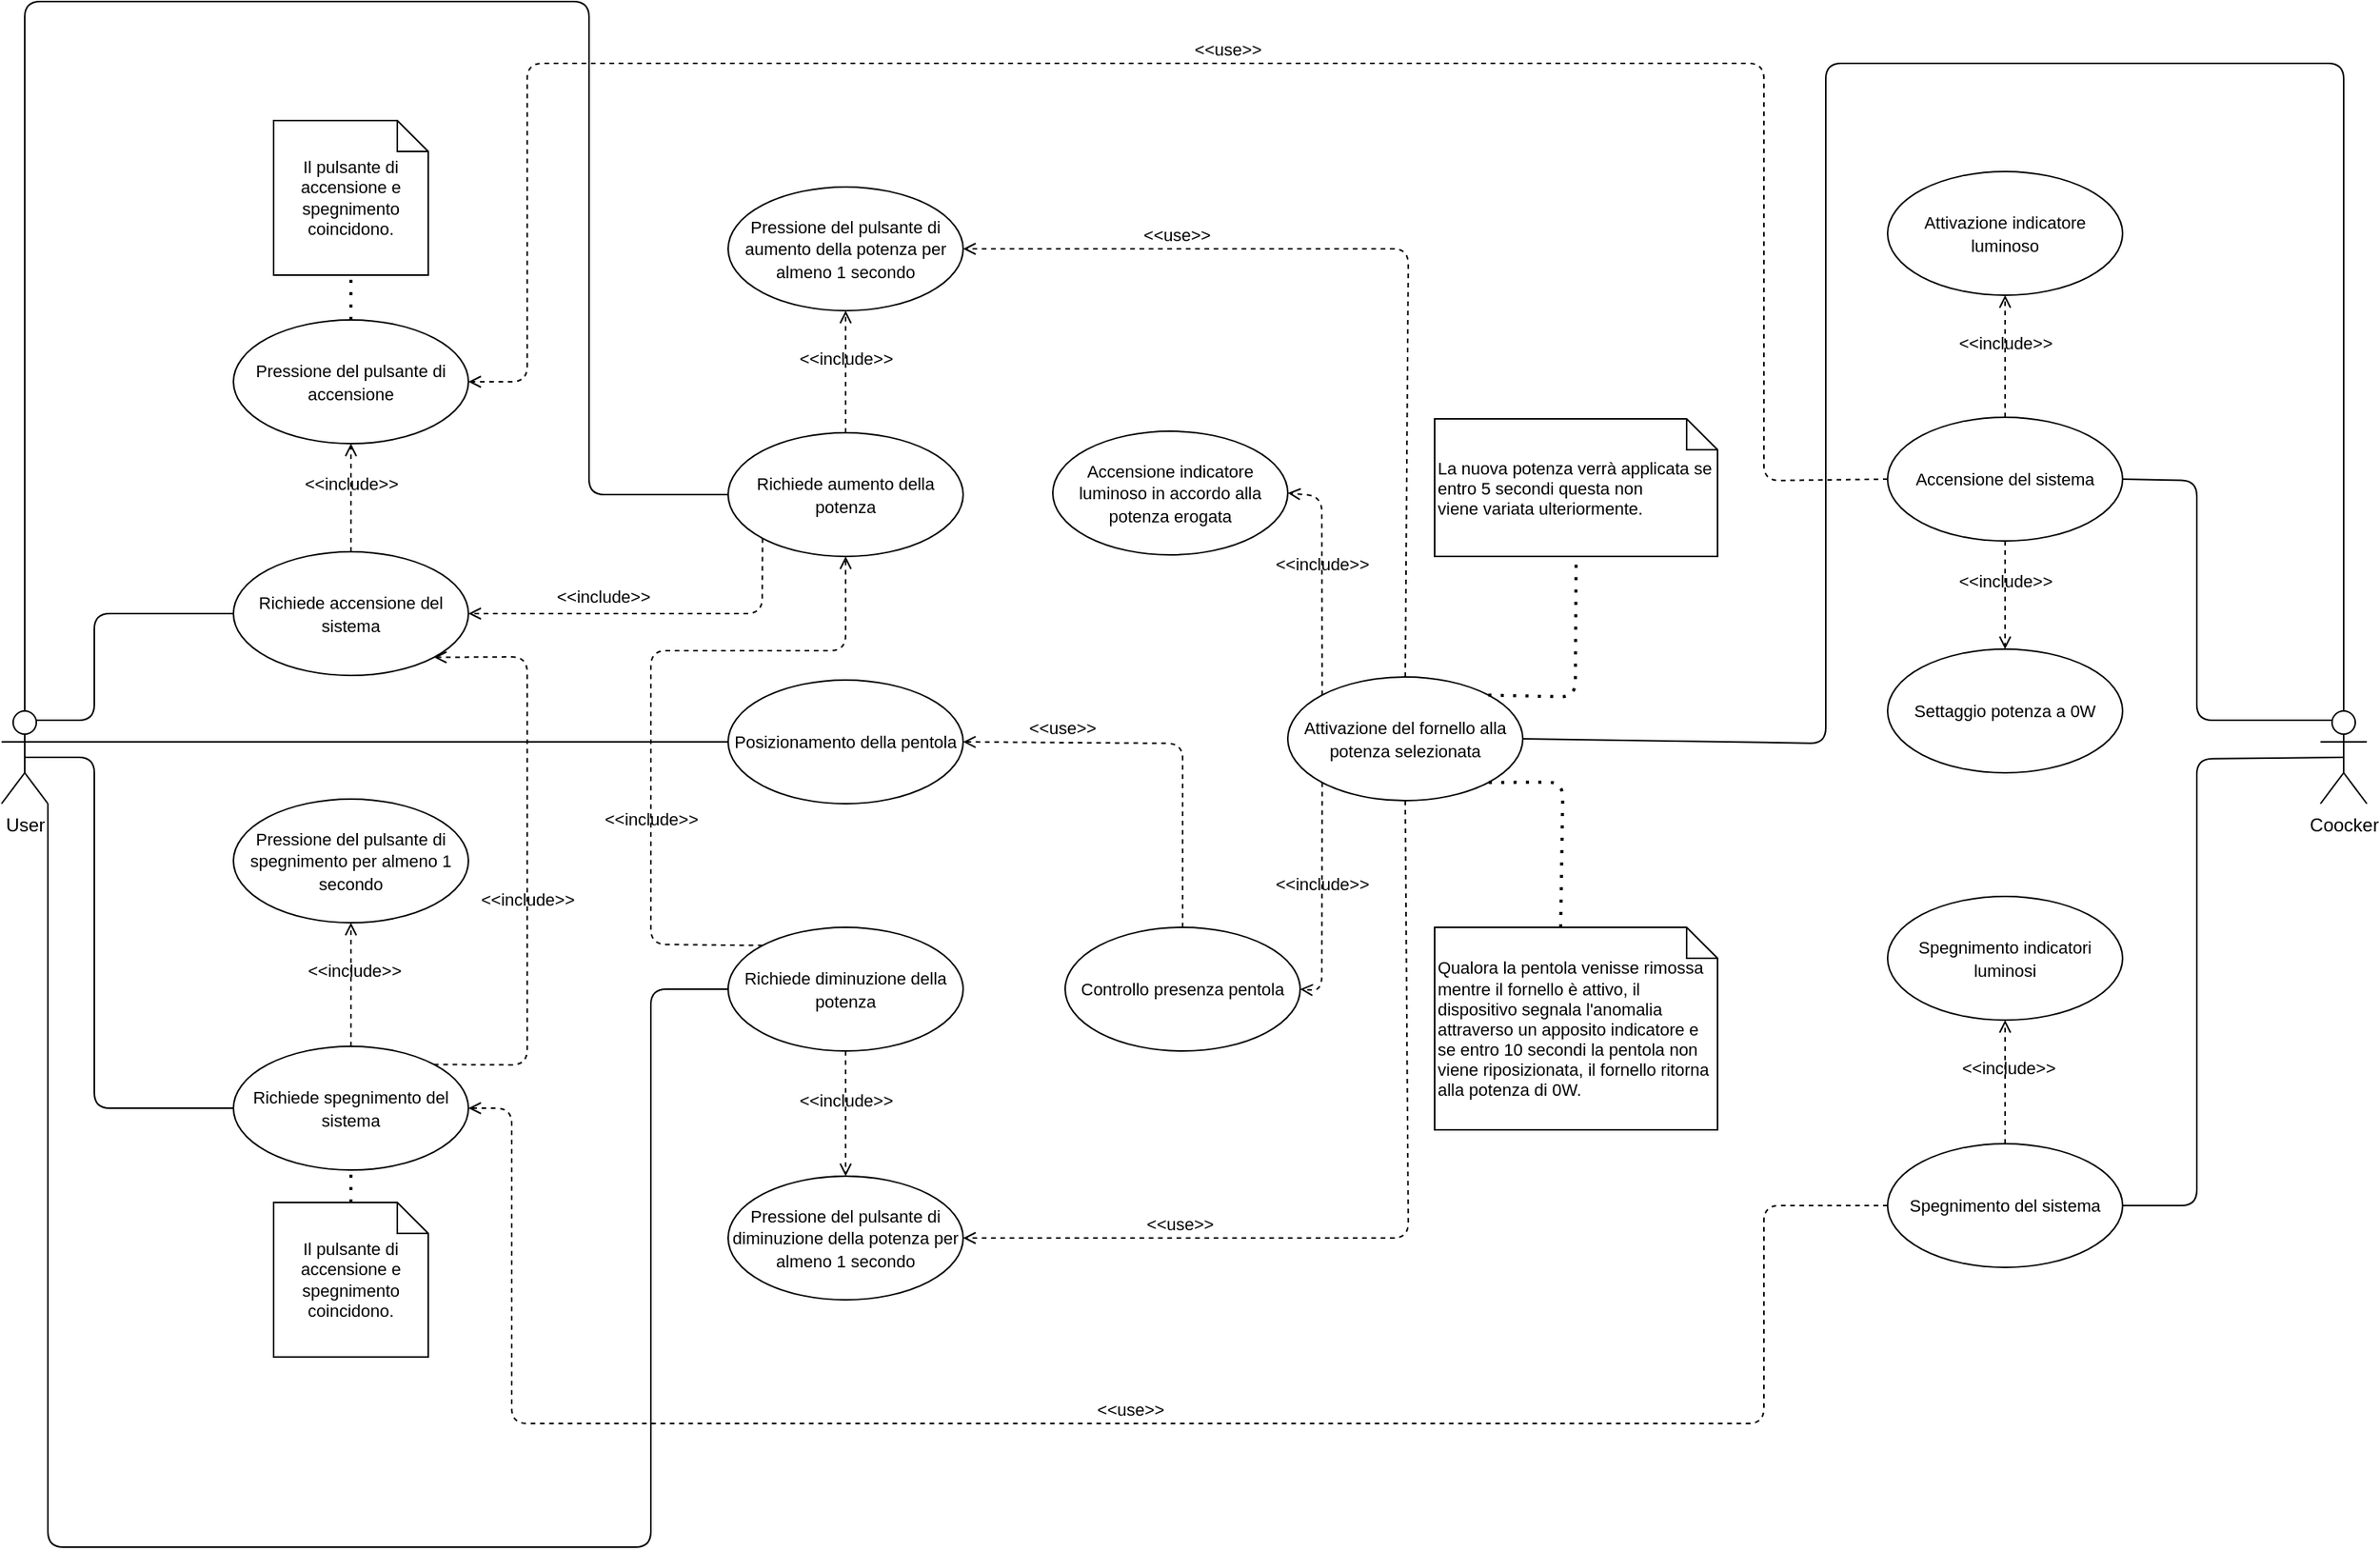 <mxfile scale="2" border="0">
    <diagram id="H_bka_uvc2m1z5hm4pM-" name="useCaseDiagramMerged">
        <mxGraphModel dx="2171" dy="2077" grid="1" gridSize="10" guides="1" tooltips="1" connect="1" arrows="1" fold="1" page="1" pageScale="1" pageWidth="827" pageHeight="1169" math="0" shadow="0">
            <root>
                <mxCell id="0"/>
                <mxCell id="1" parent="0"/>
                <mxCell id="Ls0L_75_kJ0PLhLrq7M0-1" value="User" style="shape=umlActor;html=1;verticalLabelPosition=bottom;verticalAlign=top;align=center;" vertex="1" parent="1">
                    <mxGeometry x="60" y="499" width="30" height="60" as="geometry"/>
                </mxCell>
                <mxCell id="Ls0L_75_kJ0PLhLrq7M0-2" value="Coocker" style="shape=umlActor;html=1;verticalLabelPosition=bottom;verticalAlign=top;align=center;" vertex="1" parent="1">
                    <mxGeometry x="1560" y="499" width="30" height="60" as="geometry"/>
                </mxCell>
                <mxCell id="Ls0L_75_kJ0PLhLrq7M0-3" value="&lt;font style=&quot;font-size: 11px;&quot;&gt;Pressione del pulsante di accensione&lt;/font&gt;" style="ellipse;whiteSpace=wrap;html=1;" vertex="1" parent="1">
                    <mxGeometry x="210" y="246" width="152" height="80" as="geometry"/>
                </mxCell>
                <mxCell id="Ls0L_75_kJ0PLhLrq7M0-4" value="&lt;font style=&quot;font-size: 11px;&quot;&gt;Richiede accensione del sistema&lt;/font&gt;" style="ellipse;whiteSpace=wrap;html=1;" vertex="1" parent="1">
                    <mxGeometry x="210" y="396" width="152" height="80" as="geometry"/>
                </mxCell>
                <mxCell id="Ls0L_75_kJ0PLhLrq7M0-5" value="&lt;font style=&quot;font-size: 11px;&quot;&gt;Pressione del pulsante di spegnimento per almeno 1 secondo&lt;/font&gt;" style="ellipse;whiteSpace=wrap;html=1;" vertex="1" parent="1">
                    <mxGeometry x="210" y="556" width="152" height="80" as="geometry"/>
                </mxCell>
                <mxCell id="Ls0L_75_kJ0PLhLrq7M0-6" value="&lt;font style=&quot;font-size: 11px;&quot;&gt;Richiede spegnimento del sistema&lt;/font&gt;" style="ellipse;whiteSpace=wrap;html=1;" vertex="1" parent="1">
                    <mxGeometry x="210" y="716" width="152" height="80" as="geometry"/>
                </mxCell>
                <mxCell id="Ls0L_75_kJ0PLhLrq7M0-9" value="&amp;lt;&amp;lt;include&amp;gt;&amp;gt;" style="edgeStyle=none;html=1;endArrow=open;verticalAlign=bottom;dashed=1;labelBackgroundColor=none;fontSize=11;exitX=0.5;exitY=0;exitDx=0;exitDy=0;" edge="1" parent="1" source="Ls0L_75_kJ0PLhLrq7M0-4" target="Ls0L_75_kJ0PLhLrq7M0-3">
                    <mxGeometry width="160" relative="1" as="geometry">
                        <mxPoint x="228" y="436" as="sourcePoint"/>
                        <mxPoint x="286" y="336" as="targetPoint"/>
                    </mxGeometry>
                </mxCell>
                <mxCell id="Ls0L_75_kJ0PLhLrq7M0-10" value="&amp;lt;&amp;lt;include&amp;gt;&amp;gt;" style="edgeStyle=none;html=1;endArrow=open;verticalAlign=bottom;dashed=1;labelBackgroundColor=none;fontSize=11;entryX=0.5;entryY=1;entryDx=0;entryDy=0;exitX=0.5;exitY=0;exitDx=0;exitDy=0;" edge="1" parent="1" source="Ls0L_75_kJ0PLhLrq7M0-6" target="Ls0L_75_kJ0PLhLrq7M0-5">
                    <mxGeometry y="-2" width="160" relative="1" as="geometry">
                        <mxPoint x="228" y="706" as="sourcePoint"/>
                        <mxPoint x="388" y="706" as="targetPoint"/>
                        <mxPoint as="offset"/>
                    </mxGeometry>
                </mxCell>
                <mxCell id="Ls0L_75_kJ0PLhLrq7M0-11" value="Il pulsante di accensione e spegnimento coincidono." style="shape=note;size=20;whiteSpace=wrap;html=1;fontSize=11;" vertex="1" parent="1">
                    <mxGeometry x="236" y="117" width="100" height="100" as="geometry"/>
                </mxCell>
                <mxCell id="Ls0L_75_kJ0PLhLrq7M0-12" value="" style="endArrow=none;dashed=1;html=1;dashPattern=1 3;strokeWidth=2;fontSize=11;entryX=0.5;entryY=1;entryDx=0;entryDy=0;entryPerimeter=0;exitX=0.5;exitY=0;exitDx=0;exitDy=0;" edge="1" parent="1" source="Ls0L_75_kJ0PLhLrq7M0-3" target="Ls0L_75_kJ0PLhLrq7M0-11">
                    <mxGeometry width="50" height="50" relative="1" as="geometry">
                        <mxPoint x="261" y="207" as="sourcePoint"/>
                        <mxPoint x="311" y="157" as="targetPoint"/>
                    </mxGeometry>
                </mxCell>
                <mxCell id="Ls0L_75_kJ0PLhLrq7M0-13" value="Il pulsante di accensione e spegnimento coincidono." style="shape=note;size=20;whiteSpace=wrap;html=1;fontSize=11;" vertex="1" parent="1">
                    <mxGeometry x="236" y="817" width="100" height="100" as="geometry"/>
                </mxCell>
                <mxCell id="Ls0L_75_kJ0PLhLrq7M0-14" value="" style="endArrow=none;dashed=1;html=1;dashPattern=1 3;strokeWidth=2;fontSize=11;entryX=0.5;entryY=1;entryDx=0;entryDy=0;exitX=0.5;exitY=0;exitDx=0;exitDy=0;exitPerimeter=0;" edge="1" parent="1" source="Ls0L_75_kJ0PLhLrq7M0-13" target="Ls0L_75_kJ0PLhLrq7M0-6">
                    <mxGeometry width="50" height="50" relative="1" as="geometry">
                        <mxPoint x="286" y="917" as="sourcePoint"/>
                        <mxPoint x="288" y="817" as="targetPoint"/>
                    </mxGeometry>
                </mxCell>
                <mxCell id="Ls0L_75_kJ0PLhLrq7M0-15" value="&lt;font style=&quot;font-size: 11px;&quot;&gt;Accensione del sistema&lt;/font&gt;" style="ellipse;whiteSpace=wrap;html=1;" vertex="1" parent="1">
                    <mxGeometry x="1280" y="309" width="152" height="80" as="geometry"/>
                </mxCell>
                <mxCell id="Ls0L_75_kJ0PLhLrq7M0-16" value="&lt;font style=&quot;font-size: 11px;&quot;&gt;Settaggio potenza a 0W&lt;/font&gt;" style="ellipse;whiteSpace=wrap;html=1;" vertex="1" parent="1">
                    <mxGeometry x="1280" y="459" width="152" height="80" as="geometry"/>
                </mxCell>
                <mxCell id="Ls0L_75_kJ0PLhLrq7M0-17" value="&lt;font style=&quot;font-size: 11px;&quot;&gt;Spegnimento indicatori luminosi&lt;br&gt;&lt;/font&gt;" style="ellipse;whiteSpace=wrap;html=1;" vertex="1" parent="1">
                    <mxGeometry x="1280" y="619" width="152" height="80" as="geometry"/>
                </mxCell>
                <mxCell id="Ls0L_75_kJ0PLhLrq7M0-18" value="&lt;font style=&quot;font-size: 11px;&quot;&gt;Spegnimento del sistema&lt;/font&gt;" style="ellipse;whiteSpace=wrap;html=1;" vertex="1" parent="1">
                    <mxGeometry x="1280" y="779" width="152" height="80" as="geometry"/>
                </mxCell>
                <mxCell id="Ls0L_75_kJ0PLhLrq7M0-19" value="&amp;lt;&amp;lt;include&amp;gt;&amp;gt;" style="edgeStyle=none;html=1;endArrow=open;verticalAlign=bottom;dashed=1;labelBackgroundColor=none;fontSize=11;exitX=0.5;exitY=1;exitDx=0;exitDy=0;entryX=0.5;entryY=0;entryDx=0;entryDy=0;" edge="1" parent="1" source="Ls0L_75_kJ0PLhLrq7M0-15" target="Ls0L_75_kJ0PLhLrq7M0-16">
                    <mxGeometry width="160" relative="1" as="geometry">
                        <mxPoint x="1298" y="499" as="sourcePoint"/>
                        <mxPoint x="1410" y="420" as="targetPoint"/>
                    </mxGeometry>
                </mxCell>
                <mxCell id="Ls0L_75_kJ0PLhLrq7M0-20" value="&amp;lt;&amp;lt;include&amp;gt;&amp;gt;" style="edgeStyle=none;html=1;endArrow=open;verticalAlign=bottom;dashed=1;labelBackgroundColor=none;fontSize=11;entryX=0.5;entryY=1;entryDx=0;entryDy=0;exitX=0.5;exitY=0;exitDx=0;exitDy=0;" edge="1" parent="1" source="Ls0L_75_kJ0PLhLrq7M0-18" target="Ls0L_75_kJ0PLhLrq7M0-17">
                    <mxGeometry y="-2" width="160" relative="1" as="geometry">
                        <mxPoint x="1298" y="769" as="sourcePoint"/>
                        <mxPoint x="1458" y="769" as="targetPoint"/>
                        <mxPoint as="offset"/>
                    </mxGeometry>
                </mxCell>
                <mxCell id="Ls0L_75_kJ0PLhLrq7M0-23" value="&lt;font style=&quot;font-size: 11px;&quot;&gt;Attivazione indicatore luminoso&lt;/font&gt;" style="ellipse;whiteSpace=wrap;html=1;" vertex="1" parent="1">
                    <mxGeometry x="1280" y="150" width="152" height="80" as="geometry"/>
                </mxCell>
                <mxCell id="Ls0L_75_kJ0PLhLrq7M0-24" value="&amp;lt;&amp;lt;include&amp;gt;&amp;gt;" style="edgeStyle=none;html=1;endArrow=open;verticalAlign=bottom;dashed=1;labelBackgroundColor=none;fontSize=11;exitX=0.5;exitY=0;exitDx=0;exitDy=0;" edge="1" parent="1" source="Ls0L_75_kJ0PLhLrq7M0-15" target="Ls0L_75_kJ0PLhLrq7M0-23">
                    <mxGeometry width="160" relative="1" as="geometry">
                        <mxPoint x="1366" y="399" as="sourcePoint"/>
                        <mxPoint x="1366" y="469" as="targetPoint"/>
                    </mxGeometry>
                </mxCell>
                <mxCell id="Ls0L_75_kJ0PLhLrq7M0-25" value="&amp;lt;&amp;lt;use&amp;gt;&amp;gt;" style="edgeStyle=none;html=1;endArrow=open;verticalAlign=bottom;dashed=1;labelBackgroundColor=none;fontSize=11;exitX=0;exitY=0.5;exitDx=0;exitDy=0;entryX=1;entryY=0.5;entryDx=0;entryDy=0;" edge="1" parent="1" source="Ls0L_75_kJ0PLhLrq7M0-15" target="Ls0L_75_kJ0PLhLrq7M0-3">
                    <mxGeometry width="160" relative="1" as="geometry">
                        <mxPoint x="976" y="349" as="sourcePoint"/>
                        <mxPoint x="810" y="340" as="targetPoint"/>
                        <Array as="points">
                            <mxPoint x="1200" y="350"/>
                            <mxPoint x="1200" y="80"/>
                            <mxPoint x="400" y="80"/>
                            <mxPoint x="400" y="286"/>
                        </Array>
                    </mxGeometry>
                </mxCell>
                <mxCell id="Ls0L_75_kJ0PLhLrq7M0-26" value="&amp;lt;&amp;lt;use&amp;gt;&amp;gt;" style="edgeStyle=none;html=1;endArrow=open;verticalAlign=bottom;dashed=1;labelBackgroundColor=none;fontSize=11;exitX=0;exitY=0.5;exitDx=0;exitDy=0;entryX=1;entryY=0.5;entryDx=0;entryDy=0;" edge="1" parent="1" source="Ls0L_75_kJ0PLhLrq7M0-18" target="Ls0L_75_kJ0PLhLrq7M0-6">
                    <mxGeometry width="160" relative="1" as="geometry">
                        <mxPoint x="871.0" y="710" as="sourcePoint"/>
                        <mxPoint x="755.0" y="710" as="targetPoint"/>
                        <Array as="points">
                            <mxPoint x="1200" y="819"/>
                            <mxPoint x="1200" y="960"/>
                            <mxPoint x="390" y="960"/>
                            <mxPoint x="390" y="756"/>
                        </Array>
                    </mxGeometry>
                </mxCell>
                <mxCell id="x5owpVDUKT_WlZzTMBwm-3" value="&lt;font style=&quot;font-size: 11px;&quot;&gt;Pressione del pulsante di aumento della potenza per almeno 1 secondo&lt;/font&gt;" style="ellipse;whiteSpace=wrap;html=1;" vertex="1" parent="1">
                    <mxGeometry x="530" y="160" width="152" height="80" as="geometry"/>
                </mxCell>
                <mxCell id="x5owpVDUKT_WlZzTMBwm-4" value="&lt;font style=&quot;font-size: 11px;&quot;&gt;Richiede aumento della potenza&lt;/font&gt;" style="ellipse;whiteSpace=wrap;html=1;" vertex="1" parent="1">
                    <mxGeometry x="530" y="319" width="152" height="80" as="geometry"/>
                </mxCell>
                <mxCell id="x5owpVDUKT_WlZzTMBwm-5" value="&lt;font style=&quot;font-size: 11px;&quot;&gt;Richiede diminuzione della potenza&lt;/font&gt;" style="ellipse;whiteSpace=wrap;html=1;" vertex="1" parent="1">
                    <mxGeometry x="530" y="639" width="152" height="80" as="geometry"/>
                </mxCell>
                <mxCell id="x5owpVDUKT_WlZzTMBwm-6" value="&lt;font style=&quot;font-size: 11px;&quot;&gt;Pressione del pulsante di diminuzione della potenza per almeno 1 secondo&lt;/font&gt;" style="ellipse;whiteSpace=wrap;html=1;" vertex="1" parent="1">
                    <mxGeometry x="530" y="800" width="152" height="80" as="geometry"/>
                </mxCell>
                <mxCell id="x5owpVDUKT_WlZzTMBwm-8" value="&amp;lt;&amp;lt;include&amp;gt;&amp;gt;" style="edgeStyle=none;html=1;endArrow=open;verticalAlign=bottom;dashed=1;labelBackgroundColor=none;fontSize=11;exitX=0.5;exitY=0;exitDx=0;exitDy=0;" edge="1" parent="1" source="x5owpVDUKT_WlZzTMBwm-4" target="x5owpVDUKT_WlZzTMBwm-3">
                    <mxGeometry width="160" relative="1" as="geometry">
                        <mxPoint x="590" y="359" as="sourcePoint"/>
                        <mxPoint x="648" y="259" as="targetPoint"/>
                    </mxGeometry>
                </mxCell>
                <mxCell id="x5owpVDUKT_WlZzTMBwm-9" value="&lt;font style=&quot;font-size: 11px;&quot;&gt;Accensione indicatore luminoso in accordo alla potenza erogata&lt;/font&gt;" style="ellipse;whiteSpace=wrap;html=1;" vertex="1" parent="1">
                    <mxGeometry x="740" y="318" width="152" height="80" as="geometry"/>
                </mxCell>
                <mxCell id="x5owpVDUKT_WlZzTMBwm-10" value="&lt;font style=&quot;font-size: 11px;&quot;&gt;Controllo presenza pentola&lt;/font&gt;" style="ellipse;whiteSpace=wrap;html=1;" vertex="1" parent="1">
                    <mxGeometry x="748" y="639" width="152" height="80" as="geometry"/>
                </mxCell>
                <mxCell id="x5owpVDUKT_WlZzTMBwm-11" value="&amp;lt;&amp;lt;use&amp;gt;&amp;gt;" style="edgeStyle=none;html=1;endArrow=open;verticalAlign=bottom;dashed=1;labelBackgroundColor=none;fontSize=11;exitX=0.5;exitY=0;exitDx=0;exitDy=0;entryX=1;entryY=0.5;entryDx=0;entryDy=0;" edge="1" parent="1" source="x5owpVDUKT_WlZzTMBwm-16" target="x5owpVDUKT_WlZzTMBwm-3">
                    <mxGeometry x="0.511" width="160" relative="1" as="geometry">
                        <mxPoint x="840" y="200" as="sourcePoint"/>
                        <mxPoint x="770" y="260" as="targetPoint"/>
                        <Array as="points">
                            <mxPoint x="970" y="200"/>
                        </Array>
                        <mxPoint as="offset"/>
                    </mxGeometry>
                </mxCell>
                <mxCell id="x5owpVDUKT_WlZzTMBwm-12" value="&lt;font style=&quot;font-size: 11px;&quot;&gt;Posizionamento della pentola&lt;/font&gt;" style="ellipse;whiteSpace=wrap;html=1;" vertex="1" parent="1">
                    <mxGeometry x="530" y="479" width="152" height="80" as="geometry"/>
                </mxCell>
                <mxCell id="x5owpVDUKT_WlZzTMBwm-13" value="&amp;lt;&amp;lt;include&amp;gt;&amp;gt;" style="edgeStyle=none;html=1;endArrow=open;verticalAlign=bottom;dashed=1;labelBackgroundColor=none;fontSize=11;exitX=0.5;exitY=1;exitDx=0;exitDy=0;entryX=0.5;entryY=0;entryDx=0;entryDy=0;" edge="1" parent="1" source="x5owpVDUKT_WlZzTMBwm-5" target="x5owpVDUKT_WlZzTMBwm-6">
                    <mxGeometry width="160" relative="1" as="geometry">
                        <mxPoint x="540" y="699" as="sourcePoint"/>
                        <mxPoint x="540" y="620" as="targetPoint"/>
                    </mxGeometry>
                </mxCell>
                <mxCell id="x5owpVDUKT_WlZzTMBwm-16" value="&lt;font style=&quot;font-size: 11px;&quot;&gt;Attivazione del fornello alla potenza selezionata&lt;/font&gt;" style="ellipse;whiteSpace=wrap;html=1;" vertex="1" parent="1">
                    <mxGeometry x="892" y="477" width="152" height="80" as="geometry"/>
                </mxCell>
                <mxCell id="x5owpVDUKT_WlZzTMBwm-17" value="&amp;lt;&amp;lt;use&amp;gt;&amp;gt;" style="edgeStyle=none;html=1;endArrow=open;verticalAlign=bottom;dashed=1;labelBackgroundColor=none;fontSize=11;exitX=0.5;exitY=1;exitDx=0;exitDy=0;entryX=1;entryY=0.5;entryDx=0;entryDy=0;" edge="1" parent="1" source="x5owpVDUKT_WlZzTMBwm-16" target="x5owpVDUKT_WlZzTMBwm-6">
                    <mxGeometry x="0.511" width="160" relative="1" as="geometry">
                        <mxPoint x="978" y="487" as="sourcePoint"/>
                        <mxPoint x="720" y="650" as="targetPoint"/>
                        <Array as="points">
                            <mxPoint x="970" y="840"/>
                        </Array>
                        <mxPoint as="offset"/>
                    </mxGeometry>
                </mxCell>
                <mxCell id="x5owpVDUKT_WlZzTMBwm-18" value="&amp;lt;&amp;lt;include&amp;gt;&amp;gt;" style="edgeStyle=none;html=1;endArrow=open;verticalAlign=bottom;dashed=1;labelBackgroundColor=none;fontSize=11;exitX=0;exitY=0;exitDx=0;exitDy=0;entryX=1;entryY=0.5;entryDx=0;entryDy=0;" edge="1" parent="1" source="x5owpVDUKT_WlZzTMBwm-16" target="x5owpVDUKT_WlZzTMBwm-9">
                    <mxGeometry width="160" relative="1" as="geometry">
                        <mxPoint x="930" y="439" as="sourcePoint"/>
                        <mxPoint x="930" y="360" as="targetPoint"/>
                        <Array as="points">
                            <mxPoint x="914" y="360"/>
                        </Array>
                    </mxGeometry>
                </mxCell>
                <mxCell id="x5owpVDUKT_WlZzTMBwm-19" value="&amp;lt;&amp;lt;include&amp;gt;&amp;gt;" style="edgeStyle=none;html=1;endArrow=open;verticalAlign=bottom;dashed=1;labelBackgroundColor=none;fontSize=11;exitX=0;exitY=1;exitDx=0;exitDy=0;entryX=1;entryY=0.5;entryDx=0;entryDy=0;" edge="1" parent="1" source="x5owpVDUKT_WlZzTMBwm-16" target="x5owpVDUKT_WlZzTMBwm-10">
                    <mxGeometry width="160" relative="1" as="geometry">
                        <mxPoint x="924.26" y="498.716" as="sourcePoint"/>
                        <mxPoint x="902" y="368" as="targetPoint"/>
                        <Array as="points">
                            <mxPoint x="914" y="680"/>
                        </Array>
                    </mxGeometry>
                </mxCell>
                <mxCell id="x5owpVDUKT_WlZzTMBwm-20" value="&amp;lt;&amp;lt;use&amp;gt;&amp;gt;" style="edgeStyle=none;html=1;endArrow=open;verticalAlign=bottom;dashed=1;labelBackgroundColor=none;fontSize=11;exitX=0.5;exitY=0;exitDx=0;exitDy=0;entryX=1;entryY=0.5;entryDx=0;entryDy=0;" edge="1" parent="1" source="x5owpVDUKT_WlZzTMBwm-10" target="x5owpVDUKT_WlZzTMBwm-12">
                    <mxGeometry x="0.511" width="160" relative="1" as="geometry">
                        <mxPoint x="978" y="487" as="sourcePoint"/>
                        <mxPoint x="692" y="210" as="targetPoint"/>
                        <Array as="points">
                            <mxPoint x="824" y="520"/>
                        </Array>
                        <mxPoint as="offset"/>
                    </mxGeometry>
                </mxCell>
                <mxCell id="x5owpVDUKT_WlZzTMBwm-22" value="&lt;p&gt;La nuova potenza verrà applicata&amp;nbsp;&lt;span style=&quot;background-color: initial;&quot;&gt;se entro 5 secondi questa non viene&amp;nbsp;&lt;/span&gt;&lt;span style=&quot;background-color: initial;&quot;&gt;variata ulteriormente.&amp;nbsp; &amp;nbsp; &amp;nbsp;&lt;/span&gt;&lt;/p&gt;&lt;p&gt;&lt;/p&gt;&lt;div style=&quot;&quot;&gt;&lt;/div&gt;&lt;p&gt;&lt;/p&gt;" style="shape=note;size=20;whiteSpace=wrap;html=1;fontSize=11;align=left;" vertex="1" parent="1">
                    <mxGeometry x="987" y="310" width="183" height="89" as="geometry"/>
                </mxCell>
                <mxCell id="x5owpVDUKT_WlZzTMBwm-23" value="&lt;p&gt;Qualora la pentola venisse rimossa mentre il fornello è attivo, il &lt;br&gt;    dispositivo segnala l'anomalia attraverso un apposito indicatore e se entro 10 secondi la pentola non viene riposizionata, il fornello ritorna &lt;br&gt;    alla potenza di 0W.&amp;nbsp; &amp;nbsp;&lt;br&gt;&lt;/p&gt;&lt;p&gt;&lt;/p&gt;&lt;div style=&quot;&quot;&gt;&lt;/div&gt;&lt;p&gt;&lt;/p&gt;" style="shape=note;size=20;whiteSpace=wrap;html=1;fontSize=11;align=left;" vertex="1" parent="1">
                    <mxGeometry x="987" y="639" width="183" height="131" as="geometry"/>
                </mxCell>
                <mxCell id="x5owpVDUKT_WlZzTMBwm-24" value="" style="endArrow=none;dashed=1;html=1;dashPattern=1 3;strokeWidth=2;fontSize=11;entryX=1;entryY=1;entryDx=0;entryDy=0;exitX=0;exitY=0;exitDx=81.5;exitDy=0;exitPerimeter=0;" edge="1" parent="1" source="x5owpVDUKT_WlZzTMBwm-23" target="x5owpVDUKT_WlZzTMBwm-16">
                    <mxGeometry width="50" height="50" relative="1" as="geometry">
                        <mxPoint x="1030" y="638" as="sourcePoint"/>
                        <mxPoint x="1030" y="557" as="targetPoint"/>
                        <Array as="points">
                            <mxPoint x="1070" y="545"/>
                        </Array>
                    </mxGeometry>
                </mxCell>
                <mxCell id="x5owpVDUKT_WlZzTMBwm-25" value="" style="endArrow=none;dashed=1;html=1;dashPattern=1 3;strokeWidth=2;fontSize=11;entryX=0.5;entryY=1;entryDx=0;entryDy=0;exitX=1;exitY=0;exitDx=0;exitDy=0;entryPerimeter=0;" edge="1" parent="1" source="x5owpVDUKT_WlZzTMBwm-16" target="x5owpVDUKT_WlZzTMBwm-22">
                    <mxGeometry width="50" height="50" relative="1" as="geometry">
                        <mxPoint x="1060" y="501" as="sourcePoint"/>
                        <mxPoint x="1060" y="420" as="targetPoint"/>
                        <Array as="points">
                            <mxPoint x="1078" y="490"/>
                        </Array>
                    </mxGeometry>
                </mxCell>
                <mxCell id="vez7XN6jo1T4Vwc_0ygb-2" value="" style="endArrow=none;html=1;exitX=0.5;exitY=0;exitDx=0;exitDy=0;exitPerimeter=0;entryX=0;entryY=0.5;entryDx=0;entryDy=0;" edge="1" parent="1" source="Ls0L_75_kJ0PLhLrq7M0-1" target="x5owpVDUKT_WlZzTMBwm-4">
                    <mxGeometry width="50" height="50" relative="1" as="geometry">
                        <mxPoint x="90" y="420" as="sourcePoint"/>
                        <mxPoint x="470" y="180" as="targetPoint"/>
                        <Array as="points">
                            <mxPoint x="75" y="40"/>
                            <mxPoint x="440" y="40"/>
                            <mxPoint x="440" y="210"/>
                            <mxPoint x="440" y="359"/>
                        </Array>
                    </mxGeometry>
                </mxCell>
                <mxCell id="vez7XN6jo1T4Vwc_0ygb-6" value="" style="endArrow=none;html=1;exitX=0;exitY=0.5;exitDx=0;exitDy=0;entryX=0.75;entryY=0.1;entryDx=0;entryDy=0;entryPerimeter=0;" edge="1" parent="1" source="Ls0L_75_kJ0PLhLrq7M0-4" target="Ls0L_75_kJ0PLhLrq7M0-1">
                    <mxGeometry width="50" height="50" relative="1" as="geometry">
                        <mxPoint x="480" y="570" as="sourcePoint"/>
                        <mxPoint x="-30" y="450" as="targetPoint"/>
                        <Array as="points">
                            <mxPoint x="120" y="436"/>
                            <mxPoint x="120" y="505"/>
                        </Array>
                    </mxGeometry>
                </mxCell>
                <mxCell id="vez7XN6jo1T4Vwc_0ygb-8" value="" style="endArrow=none;html=1;exitX=1;exitY=0.333;exitDx=0;exitDy=0;exitPerimeter=0;entryX=0;entryY=0.5;entryDx=0;entryDy=0;" edge="1" parent="1" source="Ls0L_75_kJ0PLhLrq7M0-1" target="x5owpVDUKT_WlZzTMBwm-12">
                    <mxGeometry width="50" height="50" relative="1" as="geometry">
                        <mxPoint x="690" y="530" as="sourcePoint"/>
                        <mxPoint x="740" y="480" as="targetPoint"/>
                    </mxGeometry>
                </mxCell>
                <mxCell id="vez7XN6jo1T4Vwc_0ygb-9" value="" style="endArrow=none;html=1;exitX=0.5;exitY=0.5;exitDx=0;exitDy=0;exitPerimeter=0;entryX=0;entryY=0.5;entryDx=0;entryDy=0;" edge="1" parent="1" source="Ls0L_75_kJ0PLhLrq7M0-1" target="Ls0L_75_kJ0PLhLrq7M0-6">
                    <mxGeometry width="50" height="50" relative="1" as="geometry">
                        <mxPoint x="690" y="530" as="sourcePoint"/>
                        <mxPoint x="740" y="480" as="targetPoint"/>
                        <Array as="points">
                            <mxPoint x="120" y="529"/>
                            <mxPoint x="120" y="756"/>
                        </Array>
                    </mxGeometry>
                </mxCell>
                <mxCell id="vez7XN6jo1T4Vwc_0ygb-11" value="" style="endArrow=none;html=1;exitX=1;exitY=1;exitDx=0;exitDy=0;exitPerimeter=0;entryX=0;entryY=0.5;entryDx=0;entryDy=0;" edge="1" parent="1" source="Ls0L_75_kJ0PLhLrq7M0-1" target="x5owpVDUKT_WlZzTMBwm-5">
                    <mxGeometry width="50" height="50" relative="1" as="geometry">
                        <mxPoint x="690" y="640" as="sourcePoint"/>
                        <mxPoint x="740" y="590" as="targetPoint"/>
                        <Array as="points">
                            <mxPoint x="90" y="1040"/>
                            <mxPoint x="480" y="1040"/>
                            <mxPoint x="480" y="679"/>
                        </Array>
                    </mxGeometry>
                </mxCell>
                <mxCell id="vez7XN6jo1T4Vwc_0ygb-15" value="" style="endArrow=none;html=1;exitX=0.5;exitY=0;exitDx=0;exitDy=0;exitPerimeter=0;entryX=1;entryY=0.5;entryDx=0;entryDy=0;" edge="1" parent="1" source="Ls0L_75_kJ0PLhLrq7M0-2" target="x5owpVDUKT_WlZzTMBwm-16">
                    <mxGeometry width="50" height="50" relative="1" as="geometry">
                        <mxPoint x="1510" y="390" as="sourcePoint"/>
                        <mxPoint x="1560" y="340" as="targetPoint"/>
                        <Array as="points">
                            <mxPoint x="1575" y="80"/>
                            <mxPoint x="1240" y="80"/>
                            <mxPoint x="1240" y="520"/>
                        </Array>
                    </mxGeometry>
                </mxCell>
                <mxCell id="vez7XN6jo1T4Vwc_0ygb-16" value="" style="endArrow=none;html=1;exitX=1;exitY=0.5;exitDx=0;exitDy=0;entryX=0.25;entryY=0.1;entryDx=0;entryDy=0;entryPerimeter=0;" edge="1" parent="1" source="Ls0L_75_kJ0PLhLrq7M0-15" target="Ls0L_75_kJ0PLhLrq7M0-2">
                    <mxGeometry width="50" height="50" relative="1" as="geometry">
                        <mxPoint x="1480" y="470" as="sourcePoint"/>
                        <mxPoint x="1530" y="420" as="targetPoint"/>
                        <Array as="points">
                            <mxPoint x="1480" y="350"/>
                            <mxPoint x="1480" y="505"/>
                        </Array>
                    </mxGeometry>
                </mxCell>
                <mxCell id="vez7XN6jo1T4Vwc_0ygb-17" value="" style="endArrow=none;html=1;exitX=0.5;exitY=0.5;exitDx=0;exitDy=0;exitPerimeter=0;entryX=1;entryY=0.5;entryDx=0;entryDy=0;" edge="1" parent="1" source="Ls0L_75_kJ0PLhLrq7M0-2" target="Ls0L_75_kJ0PLhLrq7M0-18">
                    <mxGeometry width="50" height="50" relative="1" as="geometry">
                        <mxPoint x="1240" y="520" as="sourcePoint"/>
                        <mxPoint x="1510" y="740" as="targetPoint"/>
                        <Array as="points">
                            <mxPoint x="1480" y="530"/>
                            <mxPoint x="1480" y="819"/>
                        </Array>
                    </mxGeometry>
                </mxCell>
                <mxCell id="o0_-yaP1Wy93v1NhGn8n-1" value="&amp;lt;&amp;lt;include&amp;gt;&amp;gt;" style="html=1;verticalAlign=bottom;labelBackgroundColor=none;endArrow=open;endFill=0;dashed=1;exitX=0;exitY=1;exitDx=0;exitDy=0;entryX=1;entryY=0.5;entryDx=0;entryDy=0;" edge="1" parent="1" source="x5owpVDUKT_WlZzTMBwm-4" target="Ls0L_75_kJ0PLhLrq7M0-4">
                    <mxGeometry x="0.275" y="-2" width="160" relative="1" as="geometry">
                        <mxPoint x="400" y="450" as="sourcePoint"/>
                        <mxPoint x="560" y="450" as="targetPoint"/>
                        <Array as="points">
                            <mxPoint x="552" y="436"/>
                        </Array>
                        <mxPoint as="offset"/>
                    </mxGeometry>
                </mxCell>
                <mxCell id="o0_-yaP1Wy93v1NhGn8n-2" value="&amp;lt;&amp;lt;include&amp;gt;&amp;gt;" style="html=1;verticalAlign=bottom;labelBackgroundColor=none;endArrow=open;endFill=0;dashed=1;exitX=0;exitY=0;exitDx=0;exitDy=0;entryX=0.5;entryY=1;entryDx=0;entryDy=0;" edge="1" parent="1" source="x5owpVDUKT_WlZzTMBwm-5" target="x5owpVDUKT_WlZzTMBwm-4">
                    <mxGeometry x="-0.358" width="160" relative="1" as="geometry">
                        <mxPoint x="562.319" y="409.995" as="sourcePoint"/>
                        <mxPoint x="372.0" y="458.68" as="targetPoint"/>
                        <Array as="points">
                            <mxPoint x="480" y="650"/>
                            <mxPoint x="480" y="460"/>
                            <mxPoint x="606" y="460"/>
                        </Array>
                        <mxPoint as="offset"/>
                    </mxGeometry>
                </mxCell>
                <mxCell id="o0_-yaP1Wy93v1NhGn8n-3" value="&amp;lt;&amp;lt;include&amp;gt;&amp;gt;" style="html=1;verticalAlign=bottom;labelBackgroundColor=none;endArrow=open;endFill=0;dashed=1;exitX=1;exitY=0;exitDx=0;exitDy=0;entryX=1;entryY=1;entryDx=0;entryDy=0;" edge="1" parent="1" source="Ls0L_75_kJ0PLhLrq7M0-6" target="Ls0L_75_kJ0PLhLrq7M0-4">
                    <mxGeometry x="-0.177" width="160" relative="1" as="geometry">
                        <mxPoint x="390" y="610" as="sourcePoint"/>
                        <mxPoint x="550" y="610" as="targetPoint"/>
                        <Array as="points">
                            <mxPoint x="400" y="728"/>
                            <mxPoint x="400" y="464"/>
                        </Array>
                        <mxPoint as="offset"/>
                    </mxGeometry>
                </mxCell>
            </root>
        </mxGraphModel>
    </diagram>
    <diagram id="xtn5nyhz2UywSQ8TGYe4" name="Accensione e spegnimento">
        <mxGraphModel dx="1667" dy="1048" grid="1" gridSize="10" guides="1" tooltips="1" connect="1" arrows="1" fold="1" page="1" pageScale="1" pageWidth="827" pageHeight="1169" math="0" shadow="0">
            <root>
                <mxCell id="0"/>
                <mxCell id="1" parent="0"/>
                <mxCell id="2" value="User" style="shape=umlActor;html=1;verticalLabelPosition=bottom;verticalAlign=top;align=center;" parent="1" vertex="1">
                    <mxGeometry x="100" y="489" width="30" height="60" as="geometry"/>
                </mxCell>
                <mxCell id="3" value="Coocker" style="shape=umlActor;html=1;verticalLabelPosition=bottom;verticalAlign=top;align=center;" parent="1" vertex="1">
                    <mxGeometry x="720" y="489" width="30" height="60" as="geometry"/>
                </mxCell>
                <mxCell id="6" value="&lt;font style=&quot;font-size: 11px;&quot;&gt;Pressione del pulsante di accensione&lt;/font&gt;" style="ellipse;whiteSpace=wrap;html=1;" parent="1" vertex="1">
                    <mxGeometry x="212" y="249" width="152" height="80" as="geometry"/>
                </mxCell>
                <mxCell id="7" value="&lt;font style=&quot;font-size: 11px;&quot;&gt;Richiede accensione del sistema&lt;/font&gt;" style="ellipse;whiteSpace=wrap;html=1;" parent="1" vertex="1">
                    <mxGeometry x="212" y="399" width="152" height="80" as="geometry"/>
                </mxCell>
                <mxCell id="8" value="&lt;font style=&quot;font-size: 11px;&quot;&gt;Pressione del pulsante di spegnimento per almeno 1 secondo&lt;/font&gt;" style="ellipse;whiteSpace=wrap;html=1;" parent="1" vertex="1">
                    <mxGeometry x="212" y="559" width="152" height="80" as="geometry"/>
                </mxCell>
                <mxCell id="9" value="&lt;font style=&quot;font-size: 11px;&quot;&gt;Richiede spegnimento del sistema&lt;/font&gt;" style="ellipse;whiteSpace=wrap;html=1;" parent="1" vertex="1">
                    <mxGeometry x="212" y="719" width="152" height="80" as="geometry"/>
                </mxCell>
                <mxCell id="10" value="" style="edgeStyle=none;html=1;endArrow=none;verticalAlign=bottom;fontSize=11;entryX=0;entryY=0.5;entryDx=0;entryDy=0;" parent="1" source="2" target="7" edge="1">
                    <mxGeometry width="160" relative="1" as="geometry">
                        <mxPoint x="110" y="379" as="sourcePoint"/>
                        <mxPoint x="270" y="379" as="targetPoint"/>
                        <Array as="points">
                            <mxPoint x="115" y="440"/>
                        </Array>
                    </mxGeometry>
                </mxCell>
                <mxCell id="13" value="" style="edgeStyle=none;html=1;endArrow=none;verticalAlign=bottom;fontSize=11;exitX=1;exitY=1;exitDx=0;exitDy=0;exitPerimeter=0;entryX=0;entryY=0.5;entryDx=0;entryDy=0;" parent="1" source="2" target="9" edge="1">
                    <mxGeometry width="160" relative="1" as="geometry">
                        <mxPoint x="230" y="519" as="sourcePoint"/>
                        <mxPoint x="130" y="699" as="targetPoint"/>
                        <Array as="points">
                            <mxPoint x="130" y="759"/>
                        </Array>
                    </mxGeometry>
                </mxCell>
                <mxCell id="14" value="&amp;lt;&amp;lt;include&amp;gt;&amp;gt;" style="edgeStyle=none;html=1;endArrow=open;verticalAlign=bottom;dashed=1;labelBackgroundColor=none;fontSize=11;exitX=0.5;exitY=0;exitDx=0;exitDy=0;" parent="1" source="7" target="6" edge="1">
                    <mxGeometry width="160" relative="1" as="geometry">
                        <mxPoint x="230" y="439" as="sourcePoint"/>
                        <mxPoint x="288" y="339" as="targetPoint"/>
                    </mxGeometry>
                </mxCell>
                <mxCell id="15" value="&amp;lt;&amp;lt;include&amp;gt;&amp;gt;" style="edgeStyle=none;html=1;endArrow=open;verticalAlign=bottom;dashed=1;labelBackgroundColor=none;fontSize=11;entryX=0.5;entryY=1;entryDx=0;entryDy=0;exitX=0.5;exitY=0;exitDx=0;exitDy=0;" parent="1" source="9" target="8" edge="1">
                    <mxGeometry y="-2" width="160" relative="1" as="geometry">
                        <mxPoint x="230" y="709" as="sourcePoint"/>
                        <mxPoint x="390" y="709" as="targetPoint"/>
                        <mxPoint as="offset"/>
                    </mxGeometry>
                </mxCell>
                <mxCell id="17" value="Il pulsante di accensione e spegnimento coincidono." style="shape=note;size=20;whiteSpace=wrap;html=1;fontSize=11;" parent="1" vertex="1">
                    <mxGeometry x="238" y="80" width="100" height="100" as="geometry"/>
                </mxCell>
                <mxCell id="18" value="" style="endArrow=none;dashed=1;html=1;dashPattern=1 3;strokeWidth=2;fontSize=11;entryX=0.5;entryY=1;entryDx=0;entryDy=0;entryPerimeter=0;exitX=0.5;exitY=0;exitDx=0;exitDy=0;" parent="1" source="6" target="17" edge="1">
                    <mxGeometry width="50" height="50" relative="1" as="geometry">
                        <mxPoint x="263" y="210" as="sourcePoint"/>
                        <mxPoint x="313" y="160" as="targetPoint"/>
                    </mxGeometry>
                </mxCell>
                <mxCell id="19" value="Il pulsante di accensione e spegnimento coincidono." style="shape=note;size=20;whiteSpace=wrap;html=1;fontSize=11;" parent="1" vertex="1">
                    <mxGeometry x="238" y="880" width="100" height="100" as="geometry"/>
                </mxCell>
                <mxCell id="20" value="" style="endArrow=none;dashed=1;html=1;dashPattern=1 3;strokeWidth=2;fontSize=11;entryX=0.5;entryY=1;entryDx=0;entryDy=0;exitX=0.5;exitY=0;exitDx=0;exitDy=0;exitPerimeter=0;" parent="1" source="19" target="9" edge="1">
                    <mxGeometry width="50" height="50" relative="1" as="geometry">
                        <mxPoint x="288" y="920" as="sourcePoint"/>
                        <mxPoint x="290" y="820" as="targetPoint"/>
                    </mxGeometry>
                </mxCell>
                <mxCell id="22" value="&lt;font style=&quot;font-size: 11px;&quot;&gt;Accensione del fornello&lt;/font&gt;" style="ellipse;whiteSpace=wrap;html=1;" parent="1" vertex="1">
                    <mxGeometry x="480" y="249" width="152" height="80" as="geometry"/>
                </mxCell>
                <mxCell id="23" value="&lt;font style=&quot;font-size: 11px;&quot;&gt;Settaggio potenza a 0W&lt;/font&gt;" style="ellipse;whiteSpace=wrap;html=1;" parent="1" vertex="1">
                    <mxGeometry x="480" y="399" width="152" height="80" as="geometry"/>
                </mxCell>
                <mxCell id="24" value="&lt;font style=&quot;font-size: 11px;&quot;&gt;Spegnimento indicatore luminoso&lt;/font&gt;" style="ellipse;whiteSpace=wrap;html=1;" parent="1" vertex="1">
                    <mxGeometry x="480" y="559" width="152" height="80" as="geometry"/>
                </mxCell>
                <mxCell id="25" value="&lt;font style=&quot;font-size: 11px;&quot;&gt;Spegnimento del fornello&lt;/font&gt;" style="ellipse;whiteSpace=wrap;html=1;" parent="1" vertex="1">
                    <mxGeometry x="480" y="719" width="152" height="80" as="geometry"/>
                </mxCell>
                <mxCell id="26" value="&amp;lt;&amp;lt;include&amp;gt;&amp;gt;" style="edgeStyle=none;html=1;endArrow=open;verticalAlign=bottom;dashed=1;labelBackgroundColor=none;fontSize=11;exitX=0.5;exitY=1;exitDx=0;exitDy=0;entryX=0.5;entryY=0;entryDx=0;entryDy=0;" parent="1" source="22" target="23" edge="1">
                    <mxGeometry width="160" relative="1" as="geometry">
                        <mxPoint x="498" y="439" as="sourcePoint"/>
                        <mxPoint x="610" y="360" as="targetPoint"/>
                    </mxGeometry>
                </mxCell>
                <mxCell id="27" value="&amp;lt;&amp;lt;include&amp;gt;&amp;gt;" style="edgeStyle=none;html=1;endArrow=open;verticalAlign=bottom;dashed=1;labelBackgroundColor=none;fontSize=11;entryX=0.5;entryY=1;entryDx=0;entryDy=0;exitX=0.5;exitY=0;exitDx=0;exitDy=0;" parent="1" source="25" target="24" edge="1">
                    <mxGeometry y="-2" width="160" relative="1" as="geometry">
                        <mxPoint x="498" y="709" as="sourcePoint"/>
                        <mxPoint x="658" y="709" as="targetPoint"/>
                        <mxPoint as="offset"/>
                    </mxGeometry>
                </mxCell>
                <mxCell id="28" value="" style="endArrow=none;html=1;fontSize=11;entryX=1;entryY=0.5;entryDx=0;entryDy=0;" parent="1" target="22" edge="1">
                    <mxGeometry width="50" height="50" relative="1" as="geometry">
                        <mxPoint x="730" y="480" as="sourcePoint"/>
                        <mxPoint x="710" y="340" as="targetPoint"/>
                        <Array as="points">
                            <mxPoint x="730" y="289"/>
                        </Array>
                    </mxGeometry>
                </mxCell>
                <mxCell id="29" value="" style="endArrow=none;html=1;fontSize=11;entryX=0;entryY=1;entryDx=0;entryDy=0;entryPerimeter=0;exitX=1;exitY=0.5;exitDx=0;exitDy=0;" parent="1" source="25" target="3" edge="1">
                    <mxGeometry width="50" height="50" relative="1" as="geometry">
                        <mxPoint x="670" y="700" as="sourcePoint"/>
                        <mxPoint x="720" y="650" as="targetPoint"/>
                        <Array as="points">
                            <mxPoint x="720" y="760"/>
                        </Array>
                    </mxGeometry>
                </mxCell>
                <mxCell id="30" value="&lt;font style=&quot;font-size: 11px;&quot;&gt;Attivazione indicatore luminoso&lt;/font&gt;" style="ellipse;whiteSpace=wrap;html=1;" parent="1" vertex="1">
                    <mxGeometry x="480" y="90" width="152" height="80" as="geometry"/>
                </mxCell>
                <mxCell id="31" value="&amp;lt;&amp;lt;include&amp;gt;&amp;gt;" style="edgeStyle=none;html=1;endArrow=open;verticalAlign=bottom;dashed=1;labelBackgroundColor=none;fontSize=11;exitX=0.5;exitY=0;exitDx=0;exitDy=0;" parent="1" source="22" target="30" edge="1">
                    <mxGeometry width="160" relative="1" as="geometry">
                        <mxPoint x="566" y="339" as="sourcePoint"/>
                        <mxPoint x="566" y="409" as="targetPoint"/>
                    </mxGeometry>
                </mxCell>
                <mxCell id="32" value="&amp;lt;&amp;lt;use&amp;gt;&amp;gt;" style="edgeStyle=none;html=1;endArrow=open;verticalAlign=bottom;dashed=1;labelBackgroundColor=none;fontSize=11;exitX=0;exitY=0.5;exitDx=0;exitDy=0;entryX=1;entryY=0.5;entryDx=0;entryDy=0;" parent="1" source="22" target="6" edge="1">
                    <mxGeometry width="160" relative="1" as="geometry">
                        <mxPoint x="576" y="349" as="sourcePoint"/>
                        <mxPoint x="410" y="340" as="targetPoint"/>
                    </mxGeometry>
                </mxCell>
                <mxCell id="33" value="&amp;lt;&amp;lt;use&amp;gt;&amp;gt;" style="edgeStyle=none;html=1;endArrow=open;verticalAlign=bottom;dashed=1;labelBackgroundColor=none;fontSize=11;exitX=0;exitY=0.5;exitDx=0;exitDy=0;entryX=1;entryY=0.5;entryDx=0;entryDy=0;" parent="1" source="25" target="9" edge="1">
                    <mxGeometry width="160" relative="1" as="geometry">
                        <mxPoint x="471.0" y="710" as="sourcePoint"/>
                        <mxPoint x="355.0" y="710" as="targetPoint"/>
                    </mxGeometry>
                </mxCell>
            </root>
        </mxGraphModel>
    </diagram>
    <diagram id="arO6K7zrH_1RvllV-8C6" name="Controllo potenza e presenza">
        <mxGraphModel dx="1429" dy="899" grid="1" gridSize="10" guides="1" tooltips="1" connect="1" arrows="1" fold="1" page="1" pageScale="1" pageWidth="827" pageHeight="1169" math="0" shadow="0">
            <root>
                <mxCell id="0"/>
                <mxCell id="1" parent="0"/>
                <mxCell id="R3sYWDL6FKTSdRrRiP7M-1" value="User" style="shape=umlActor;html=1;verticalLabelPosition=bottom;verticalAlign=top;align=center;" parent="1" vertex="1">
                    <mxGeometry x="69" y="569" width="30" height="60" as="geometry"/>
                </mxCell>
                <mxCell id="R3sYWDL6FKTSdRrRiP7M-2" value="Coocker" style="shape=umlActor;html=1;verticalLabelPosition=bottom;verticalAlign=top;align=center;" parent="1" vertex="1">
                    <mxGeometry x="699" y="567" width="30" height="60" as="geometry"/>
                </mxCell>
                <mxCell id="R3sYWDL6FKTSdRrRiP7M-3" value="&lt;font style=&quot;font-size: 11px;&quot;&gt;Pressione del pulsante di aumento della potenza per almeno 1 secondo&lt;/font&gt;" style="ellipse;whiteSpace=wrap;html=1;" parent="1" vertex="1">
                    <mxGeometry x="139" y="240" width="152" height="80" as="geometry"/>
                </mxCell>
                <mxCell id="R3sYWDL6FKTSdRrRiP7M-4" value="&lt;font style=&quot;font-size: 11px;&quot;&gt;Richiede aumento della potenza&lt;/font&gt;" style="ellipse;whiteSpace=wrap;html=1;" parent="1" vertex="1">
                    <mxGeometry x="139" y="399" width="152" height="80" as="geometry"/>
                </mxCell>
                <mxCell id="R3sYWDL6FKTSdRrRiP7M-5" value="&lt;font style=&quot;font-size: 11px;&quot;&gt;Richiede diminuzione della potenza&lt;/font&gt;" style="ellipse;whiteSpace=wrap;html=1;" parent="1" vertex="1">
                    <mxGeometry x="139" y="719" width="152" height="80" as="geometry"/>
                </mxCell>
                <mxCell id="R3sYWDL6FKTSdRrRiP7M-6" value="&lt;font style=&quot;font-size: 11px;&quot;&gt;Pressione del pulsante di diminuzione della potenza per almeno 1 secondo&lt;/font&gt;" style="ellipse;whiteSpace=wrap;html=1;" parent="1" vertex="1">
                    <mxGeometry x="139" y="880" width="152" height="80" as="geometry"/>
                </mxCell>
                <mxCell id="R3sYWDL6FKTSdRrRiP7M-7" value="" style="edgeStyle=none;html=1;endArrow=none;verticalAlign=bottom;fontSize=11;entryX=0;entryY=0.5;entryDx=0;entryDy=0;" parent="1" source="R3sYWDL6FKTSdRrRiP7M-1" target="R3sYWDL6FKTSdRrRiP7M-4" edge="1">
                    <mxGeometry width="160" relative="1" as="geometry">
                        <mxPoint x="79" y="379" as="sourcePoint"/>
                        <mxPoint x="239" y="379" as="targetPoint"/>
                        <Array as="points">
                            <mxPoint x="84" y="440"/>
                        </Array>
                    </mxGeometry>
                </mxCell>
                <mxCell id="R3sYWDL6FKTSdRrRiP7M-9" value="&amp;lt;&amp;lt;include&amp;gt;&amp;gt;" style="edgeStyle=none;html=1;endArrow=open;verticalAlign=bottom;dashed=1;labelBackgroundColor=none;fontSize=11;exitX=0.5;exitY=0;exitDx=0;exitDy=0;" parent="1" source="R3sYWDL6FKTSdRrRiP7M-4" target="R3sYWDL6FKTSdRrRiP7M-3" edge="1">
                    <mxGeometry width="160" relative="1" as="geometry">
                        <mxPoint x="199" y="439" as="sourcePoint"/>
                        <mxPoint x="257" y="339" as="targetPoint"/>
                    </mxGeometry>
                </mxCell>
                <mxCell id="R3sYWDL6FKTSdRrRiP7M-16" value="&lt;font style=&quot;font-size: 11px;&quot;&gt;Accensione indicatore luminoso in accordo alla potenza erogata&lt;/font&gt;" style="ellipse;whiteSpace=wrap;html=1;" parent="1" vertex="1">
                    <mxGeometry x="349" y="398" width="152" height="80" as="geometry"/>
                </mxCell>
                <mxCell id="R3sYWDL6FKTSdRrRiP7M-17" value="&lt;font style=&quot;font-size: 11px;&quot;&gt;Controllo presenza pentola&lt;/font&gt;" style="ellipse;whiteSpace=wrap;html=1;" parent="1" vertex="1">
                    <mxGeometry x="357" y="719" width="152" height="80" as="geometry"/>
                </mxCell>
                <mxCell id="R3sYWDL6FKTSdRrRiP7M-25" value="&amp;lt;&amp;lt;use&amp;gt;&amp;gt;" style="edgeStyle=none;html=1;endArrow=open;verticalAlign=bottom;dashed=1;labelBackgroundColor=none;fontSize=11;exitX=0.5;exitY=0;exitDx=0;exitDy=0;entryX=1;entryY=0.5;entryDx=0;entryDy=0;" parent="1" source="R3sYWDL6FKTSdRrRiP7M-35" target="R3sYWDL6FKTSdRrRiP7M-3" edge="1">
                    <mxGeometry x="0.511" width="160" relative="1" as="geometry">
                        <mxPoint x="449" y="280" as="sourcePoint"/>
                        <mxPoint x="379" y="340" as="targetPoint"/>
                        <Array as="points">
                            <mxPoint x="579" y="280"/>
                        </Array>
                        <mxPoint as="offset"/>
                    </mxGeometry>
                </mxCell>
                <mxCell id="R3sYWDL6FKTSdRrRiP7M-27" value="&lt;font style=&quot;font-size: 11px;&quot;&gt;Posizionamento della pentola&lt;/font&gt;" style="ellipse;whiteSpace=wrap;html=1;" parent="1" vertex="1">
                    <mxGeometry x="139" y="559" width="152" height="80" as="geometry"/>
                </mxCell>
                <mxCell id="R3sYWDL6FKTSdRrRiP7M-28" value="&amp;lt;&amp;lt;include&amp;gt;&amp;gt;" style="edgeStyle=none;html=1;endArrow=open;verticalAlign=bottom;dashed=1;labelBackgroundColor=none;fontSize=11;exitX=0.5;exitY=1;exitDx=0;exitDy=0;entryX=0.5;entryY=0;entryDx=0;entryDy=0;" parent="1" source="R3sYWDL6FKTSdRrRiP7M-5" target="R3sYWDL6FKTSdRrRiP7M-6" edge="1">
                    <mxGeometry width="160" relative="1" as="geometry">
                        <mxPoint x="149" y="779" as="sourcePoint"/>
                        <mxPoint x="149" y="700" as="targetPoint"/>
                    </mxGeometry>
                </mxCell>
                <mxCell id="R3sYWDL6FKTSdRrRiP7M-29" value="" style="endArrow=none;html=1;fontSize=11;exitX=0.5;exitY=0.5;exitDx=0;exitDy=0;exitPerimeter=0;entryX=0;entryY=0.5;entryDx=0;entryDy=0;" parent="1" source="R3sYWDL6FKTSdRrRiP7M-1" target="R3sYWDL6FKTSdRrRiP7M-27" edge="1">
                    <mxGeometry width="50" height="50" relative="1" as="geometry">
                        <mxPoint x="279" y="650" as="sourcePoint"/>
                        <mxPoint x="329" y="600" as="targetPoint"/>
                    </mxGeometry>
                </mxCell>
                <mxCell id="R3sYWDL6FKTSdRrRiP7M-33" value="" style="endArrow=none;html=1;fontSize=11;exitX=1;exitY=1;exitDx=0;exitDy=0;exitPerimeter=0;entryX=0;entryY=0.5;entryDx=0;entryDy=0;" parent="1" source="R3sYWDL6FKTSdRrRiP7M-1" target="R3sYWDL6FKTSdRrRiP7M-5" edge="1">
                    <mxGeometry width="50" height="50" relative="1" as="geometry">
                        <mxPoint x="94" y="609" as="sourcePoint"/>
                        <mxPoint x="191" y="609" as="targetPoint"/>
                        <Array as="points">
                            <mxPoint x="99" y="759"/>
                        </Array>
                    </mxGeometry>
                </mxCell>
                <mxCell id="R3sYWDL6FKTSdRrRiP7M-35" value="&lt;font style=&quot;font-size: 11px;&quot;&gt;Attivazione del fornello alla potenza selezionata&lt;/font&gt;" style="ellipse;whiteSpace=wrap;html=1;" parent="1" vertex="1">
                    <mxGeometry x="501" y="557" width="152" height="80" as="geometry"/>
                </mxCell>
                <mxCell id="R3sYWDL6FKTSdRrRiP7M-37" value="&amp;lt;&amp;lt;use&amp;gt;&amp;gt;" style="edgeStyle=none;html=1;endArrow=open;verticalAlign=bottom;dashed=1;labelBackgroundColor=none;fontSize=11;exitX=0.5;exitY=1;exitDx=0;exitDy=0;entryX=1;entryY=0.5;entryDx=0;entryDy=0;" parent="1" source="R3sYWDL6FKTSdRrRiP7M-35" target="R3sYWDL6FKTSdRrRiP7M-6" edge="1">
                    <mxGeometry x="0.511" width="160" relative="1" as="geometry">
                        <mxPoint x="587" y="567" as="sourcePoint"/>
                        <mxPoint x="329" y="730" as="targetPoint"/>
                        <Array as="points">
                            <mxPoint x="579" y="920"/>
                        </Array>
                        <mxPoint as="offset"/>
                    </mxGeometry>
                </mxCell>
                <mxCell id="R3sYWDL6FKTSdRrRiP7M-38" value="&amp;lt;&amp;lt;include&amp;gt;&amp;gt;" style="edgeStyle=none;html=1;endArrow=open;verticalAlign=bottom;dashed=1;labelBackgroundColor=none;fontSize=11;exitX=0;exitY=0;exitDx=0;exitDy=0;entryX=1;entryY=0.5;entryDx=0;entryDy=0;" parent="1" source="R3sYWDL6FKTSdRrRiP7M-35" target="R3sYWDL6FKTSdRrRiP7M-16" edge="1">
                    <mxGeometry width="160" relative="1" as="geometry">
                        <mxPoint x="539" y="519" as="sourcePoint"/>
                        <mxPoint x="539" y="440" as="targetPoint"/>
                        <Array as="points">
                            <mxPoint x="523" y="440"/>
                        </Array>
                    </mxGeometry>
                </mxCell>
                <mxCell id="R3sYWDL6FKTSdRrRiP7M-39" value="&amp;lt;&amp;lt;include&amp;gt;&amp;gt;" style="edgeStyle=none;html=1;endArrow=open;verticalAlign=bottom;dashed=1;labelBackgroundColor=none;fontSize=11;exitX=0;exitY=1;exitDx=0;exitDy=0;entryX=1;entryY=0.5;entryDx=0;entryDy=0;" parent="1" source="R3sYWDL6FKTSdRrRiP7M-35" target="R3sYWDL6FKTSdRrRiP7M-17" edge="1">
                    <mxGeometry width="160" relative="1" as="geometry">
                        <mxPoint x="533.26" y="578.716" as="sourcePoint"/>
                        <mxPoint x="511" y="448" as="targetPoint"/>
                        <Array as="points">
                            <mxPoint x="523" y="760"/>
                        </Array>
                    </mxGeometry>
                </mxCell>
                <mxCell id="R3sYWDL6FKTSdRrRiP7M-40" value="&amp;lt;&amp;lt;use&amp;gt;&amp;gt;" style="edgeStyle=none;html=1;endArrow=open;verticalAlign=bottom;dashed=1;labelBackgroundColor=none;fontSize=11;exitX=0.5;exitY=0;exitDx=0;exitDy=0;entryX=1;entryY=0.5;entryDx=0;entryDy=0;" parent="1" source="R3sYWDL6FKTSdRrRiP7M-17" target="R3sYWDL6FKTSdRrRiP7M-27" edge="1">
                    <mxGeometry x="0.511" width="160" relative="1" as="geometry">
                        <mxPoint x="587" y="567" as="sourcePoint"/>
                        <mxPoint x="301" y="290" as="targetPoint"/>
                        <Array as="points">
                            <mxPoint x="433" y="600"/>
                        </Array>
                        <mxPoint as="offset"/>
                    </mxGeometry>
                </mxCell>
                <mxCell id="R3sYWDL6FKTSdRrRiP7M-41" value="" style="endArrow=none;html=1;fontSize=11;exitX=0.5;exitY=0.5;exitDx=0;exitDy=0;exitPerimeter=0;entryX=1;entryY=0.5;entryDx=0;entryDy=0;" parent="1" source="R3sYWDL6FKTSdRrRiP7M-2" target="R3sYWDL6FKTSdRrRiP7M-35" edge="1">
                    <mxGeometry width="50" height="50" relative="1" as="geometry">
                        <mxPoint x="399" y="630" as="sourcePoint"/>
                        <mxPoint x="449" y="580" as="targetPoint"/>
                    </mxGeometry>
                </mxCell>
                <mxCell id="R3sYWDL6FKTSdRrRiP7M-42" value="&lt;p&gt;La nuova potenza verrà applicata&amp;nbsp;&lt;span style=&quot;background-color: initial;&quot;&gt;se entro 5 secondi questa non viene&amp;nbsp;&lt;/span&gt;&lt;span style=&quot;background-color: initial;&quot;&gt;variata ulteriormente.&amp;nbsp; &amp;nbsp; &amp;nbsp;&lt;/span&gt;&lt;/p&gt;&lt;p&gt;&lt;/p&gt;&lt;div style=&quot;&quot;&gt;&lt;/div&gt;&lt;p&gt;&lt;/p&gt;" style="shape=note;size=20;whiteSpace=wrap;html=1;fontSize=11;align=left;" parent="1" vertex="1">
                    <mxGeometry x="596" y="390" width="183" height="89" as="geometry"/>
                </mxCell>
                <mxCell id="R3sYWDL6FKTSdRrRiP7M-43" value="&lt;p&gt;Qualora la pentola venisse rimossa mentre il fornello è attivo, il &lt;br&gt;    dispositivo segnala l'anomalia attraverso un apposito indicatore e se entro 10 secondi la pentola non viene riposizionata, il fornello ritorna &lt;br&gt;    alla potenza di 0W.&amp;nbsp; &amp;nbsp;&lt;br&gt;&lt;/p&gt;&lt;p&gt;&lt;/p&gt;&lt;div style=&quot;&quot;&gt;&lt;/div&gt;&lt;p&gt;&lt;/p&gt;" style="shape=note;size=20;whiteSpace=wrap;html=1;fontSize=11;align=left;" parent="1" vertex="1">
                    <mxGeometry x="596" y="719" width="183" height="131" as="geometry"/>
                </mxCell>
                <mxCell id="d0hgEvOQBAR4DHkHnrBQ-1" value="" style="endArrow=none;dashed=1;html=1;dashPattern=1 3;strokeWidth=2;fontSize=11;entryX=1;entryY=1;entryDx=0;entryDy=0;exitX=0;exitY=0;exitDx=81.5;exitDy=0;exitPerimeter=0;" parent="1" source="R3sYWDL6FKTSdRrRiP7M-43" target="R3sYWDL6FKTSdRrRiP7M-35" edge="1">
                    <mxGeometry width="50" height="50" relative="1" as="geometry">
                        <mxPoint x="639" y="718" as="sourcePoint"/>
                        <mxPoint x="639" y="637" as="targetPoint"/>
                        <Array as="points">
                            <mxPoint x="679" y="625"/>
                        </Array>
                    </mxGeometry>
                </mxCell>
                <mxCell id="d0hgEvOQBAR4DHkHnrBQ-2" value="" style="endArrow=none;dashed=1;html=1;dashPattern=1 3;strokeWidth=2;fontSize=11;entryX=0.5;entryY=1;entryDx=0;entryDy=0;exitX=1;exitY=0;exitDx=0;exitDy=0;entryPerimeter=0;" parent="1" source="R3sYWDL6FKTSdRrRiP7M-35" target="R3sYWDL6FKTSdRrRiP7M-42" edge="1">
                    <mxGeometry width="50" height="50" relative="1" as="geometry">
                        <mxPoint x="669" y="581" as="sourcePoint"/>
                        <mxPoint x="669" y="500" as="targetPoint"/>
                        <Array as="points">
                            <mxPoint x="687" y="570"/>
                        </Array>
                    </mxGeometry>
                </mxCell>
                <mxCell id="r0ATPN1LXjp2X8pMib8C-1" value="&lt;p&gt;&lt;/p&gt;&lt;div style=&quot;&quot;&gt;&lt;span style=&quot;background-color: initial;&quot;&gt;Tutte le operazioni descritte presuppongono che il fornello sia stato&lt;/span&gt;&lt;/div&gt;      precedentemente acceso.&amp;nbsp; &amp;nbsp; &amp;nbsp;&lt;p&gt;&lt;/p&gt;" style="shape=note;size=20;whiteSpace=wrap;html=1;fontSize=11;align=left;" parent="1" vertex="1">
                    <mxGeometry x="40" y="40" width="200" height="70" as="geometry"/>
                </mxCell>
            </root>
        </mxGraphModel>
    </diagram>
</mxfile>
